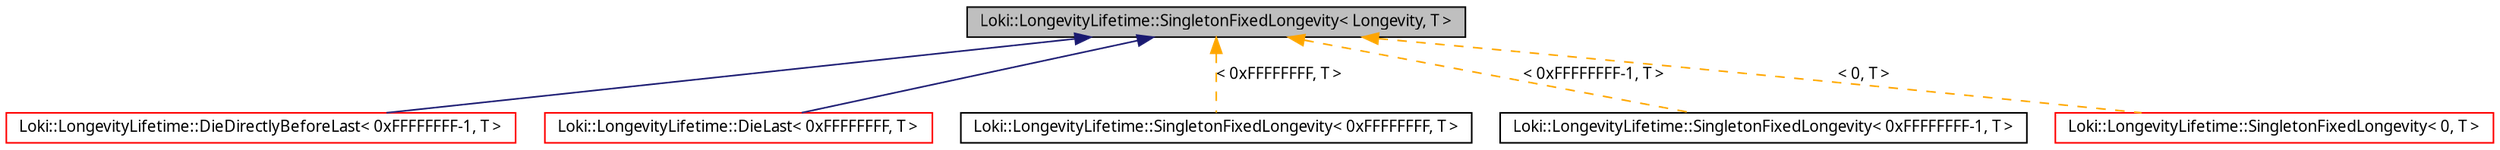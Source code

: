 digraph G
{
  bgcolor="transparent";
  edge [fontname="FreeSans.ttf",fontsize=10,labelfontname="FreeSans.ttf",labelfontsize=10];
  node [fontname="FreeSans.ttf",fontsize=10,shape=record];
  Node1 [label="Loki::LongevityLifetime::SingletonFixedLongevity\< Longevity, T \>",height=0.2,width=0.4,color="black", fillcolor="grey75", style="filled" fontcolor="black"];
  Node1 -> Node2 [dir=back,color="midnightblue",fontsize=10,style="solid",fontname="FreeSans.ttf"];
  Node2 [label="Loki::LongevityLifetime::DieDirectlyBeforeLast\< 0xFFFFFFFF-1, T \>",height=0.2,width=0.4,color="red",URL="$a00668.html"];
  Node1 -> Node3 [dir=back,color="midnightblue",fontsize=10,style="solid",fontname="FreeSans.ttf"];
  Node3 [label="Loki::LongevityLifetime::DieLast\< 0xFFFFFFFF, T \>",height=0.2,width=0.4,color="red",URL="$a00670.html"];
  Node1 -> Node4 [dir=back,color="orange",fontsize=10,style="dashed",label="\< 0xFFFFFFFF, T \>",fontname="FreeSans.ttf"];
  Node4 [label="Loki::LongevityLifetime::SingletonFixedLongevity\< 0xFFFFFFFF, T \>",height=0.2,width=0.4,color="black",URL="$a00711.html"];
  Node1 -> Node5 [dir=back,color="orange",fontsize=10,style="dashed",label="\< 0xFFFFFFFF-1, T \>",fontname="FreeSans.ttf"];
  Node5 [label="Loki::LongevityLifetime::SingletonFixedLongevity\< 0xFFFFFFFF-1, T \>",height=0.2,width=0.4,color="black",URL="$a00711.html"];
  Node1 -> Node6 [dir=back,color="orange",fontsize=10,style="dashed",label="\< 0, T \>",fontname="FreeSans.ttf"];
  Node6 [label="Loki::LongevityLifetime::SingletonFixedLongevity\< 0, T \>",height=0.2,width=0.4,color="red",URL="$a00711.html"];
}
